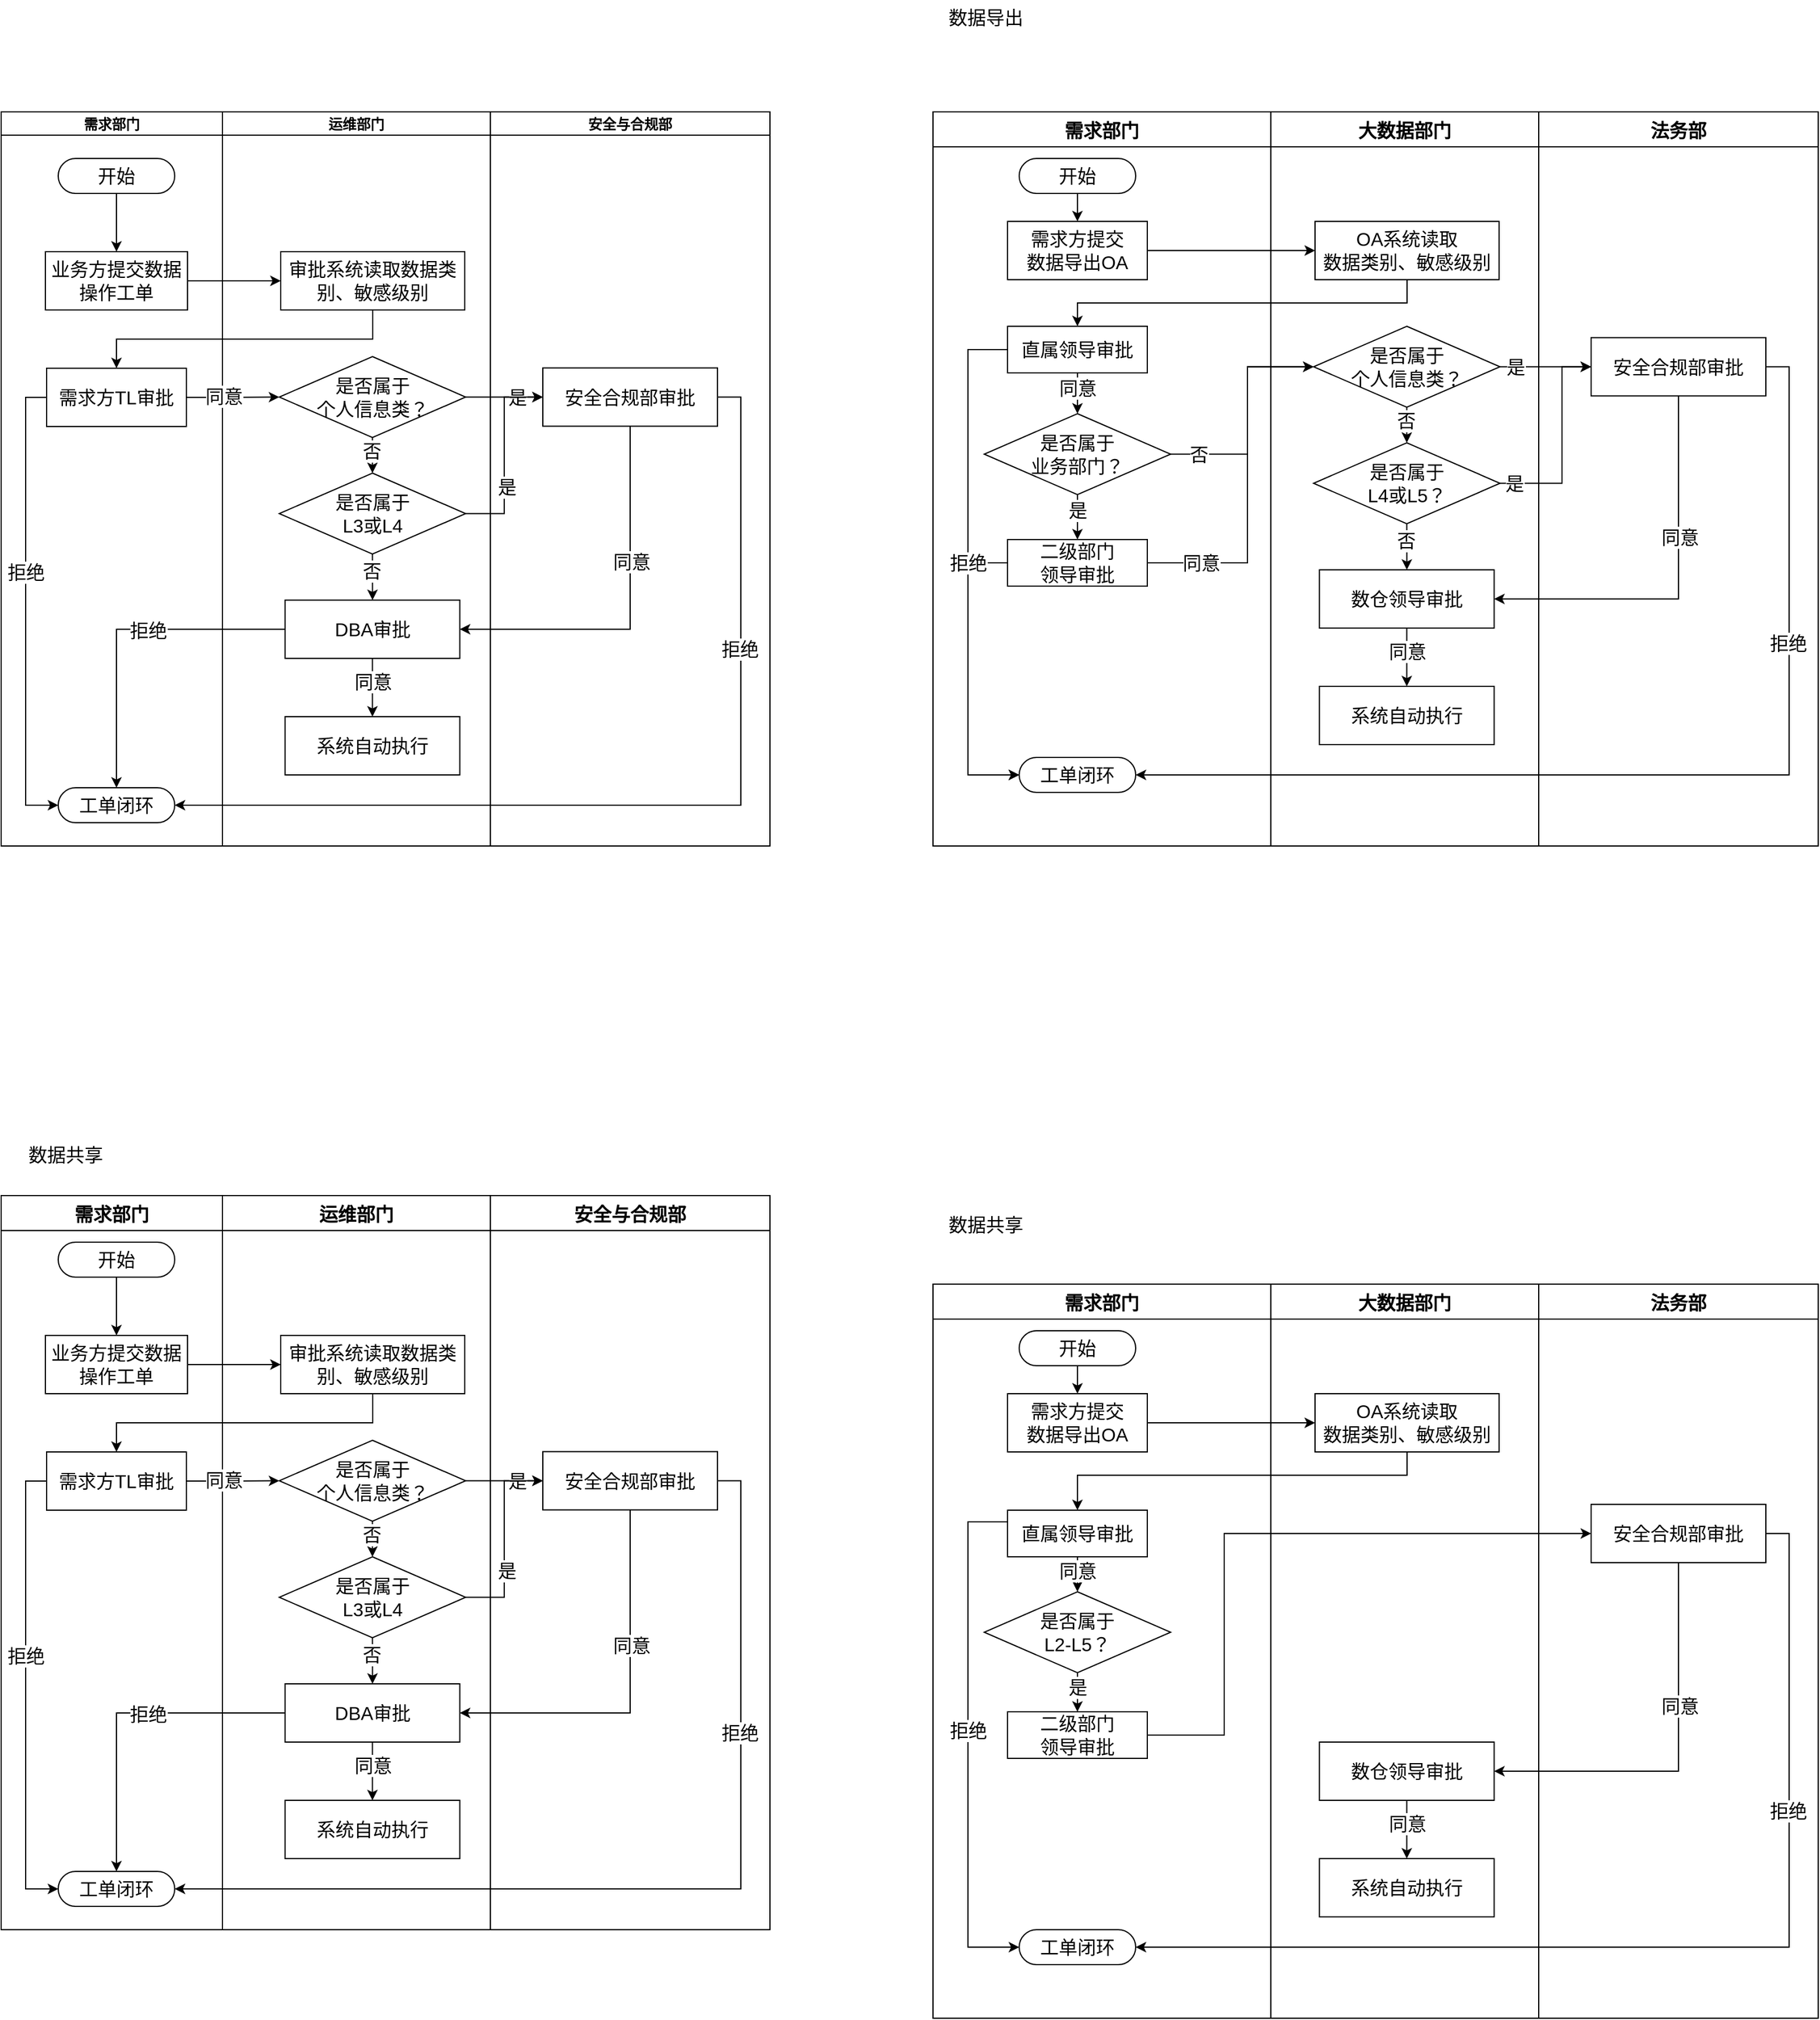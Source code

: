<mxfile version="20.7.3" type="github">
  <diagram id="TG1AjXcc40jafs7zMtt8" name="第 1 页">
    <mxGraphModel dx="1310" dy="879" grid="1" gridSize="10" guides="1" tooltips="1" connect="1" arrows="1" fold="1" page="1" pageScale="1" pageWidth="827" pageHeight="1169" math="0" shadow="0">
      <root>
        <mxCell id="0" />
        <mxCell id="1" parent="0" />
        <mxCell id="PIT-gqg-Esm7uXlDMLW4-11" value="" style="swimlane;childLayout=stackLayout;resizeParent=1;resizeParentMax=0;startSize=0;horizontal=0;horizontalStack=1;" vertex="1" parent="1">
          <mxGeometry x="180" y="680" width="660" height="630" as="geometry" />
        </mxCell>
        <mxCell id="PIT-gqg-Esm7uXlDMLW4-12" value="需求部门" style="swimlane;startSize=20;" vertex="1" parent="PIT-gqg-Esm7uXlDMLW4-11">
          <mxGeometry width="190" height="630" as="geometry" />
        </mxCell>
        <mxCell id="PIT-gqg-Esm7uXlDMLW4-17" value="&lt;font style=&quot;font-size: 16px;&quot;&gt;业务方提交数据操作工单&lt;/font&gt;" style="rounded=0;whiteSpace=wrap;html=1;" vertex="1" parent="PIT-gqg-Esm7uXlDMLW4-12">
          <mxGeometry x="38" y="120" width="122" height="50" as="geometry" />
        </mxCell>
        <mxCell id="PIT-gqg-Esm7uXlDMLW4-28" style="edgeStyle=orthogonalEdgeStyle;rounded=0;orthogonalLoop=1;jettySize=auto;html=1;exitX=0.5;exitY=1;exitDx=0;exitDy=0;fontSize=16;" edge="1" parent="PIT-gqg-Esm7uXlDMLW4-12" source="PIT-gqg-Esm7uXlDMLW4-19" target="PIT-gqg-Esm7uXlDMLW4-17">
          <mxGeometry relative="1" as="geometry" />
        </mxCell>
        <mxCell id="PIT-gqg-Esm7uXlDMLW4-19" value="开始" style="rounded=1;whiteSpace=wrap;html=1;fontSize=16;arcSize=50;" vertex="1" parent="PIT-gqg-Esm7uXlDMLW4-12">
          <mxGeometry x="49" y="40" width="100" height="30" as="geometry" />
        </mxCell>
        <mxCell id="PIT-gqg-Esm7uXlDMLW4-31" style="edgeStyle=orthogonalEdgeStyle;rounded=0;orthogonalLoop=1;jettySize=auto;html=1;exitX=0;exitY=0.5;exitDx=0;exitDy=0;entryX=0;entryY=0.5;entryDx=0;entryDy=0;fontSize=16;" edge="1" parent="PIT-gqg-Esm7uXlDMLW4-12" source="PIT-gqg-Esm7uXlDMLW4-21" target="PIT-gqg-Esm7uXlDMLW4-26">
          <mxGeometry relative="1" as="geometry">
            <Array as="points">
              <mxPoint x="21" y="245" />
              <mxPoint x="21" y="595" />
            </Array>
          </mxGeometry>
        </mxCell>
        <mxCell id="PIT-gqg-Esm7uXlDMLW4-32" value="拒绝" style="edgeLabel;html=1;align=center;verticalAlign=middle;resizable=0;points=[];fontSize=16;" vertex="1" connectable="0" parent="PIT-gqg-Esm7uXlDMLW4-31">
          <mxGeometry x="-0.153" relative="1" as="geometry">
            <mxPoint as="offset" />
          </mxGeometry>
        </mxCell>
        <mxCell id="PIT-gqg-Esm7uXlDMLW4-21" value="&lt;font style=&quot;font-size: 16px;&quot;&gt;需求方TL审批&lt;/font&gt;" style="rounded=0;whiteSpace=wrap;html=1;" vertex="1" parent="PIT-gqg-Esm7uXlDMLW4-12">
          <mxGeometry x="39" y="220" width="120" height="50" as="geometry" />
        </mxCell>
        <mxCell id="PIT-gqg-Esm7uXlDMLW4-26" value="工单闭环" style="rounded=1;whiteSpace=wrap;html=1;fontSize=16;arcSize=50;" vertex="1" parent="PIT-gqg-Esm7uXlDMLW4-12">
          <mxGeometry x="49" y="580" width="100" height="30" as="geometry" />
        </mxCell>
        <mxCell id="PIT-gqg-Esm7uXlDMLW4-13" value="运维部门" style="swimlane;startSize=20;" vertex="1" parent="PIT-gqg-Esm7uXlDMLW4-11">
          <mxGeometry x="190" width="230" height="630" as="geometry" />
        </mxCell>
        <mxCell id="PIT-gqg-Esm7uXlDMLW4-20" value="&lt;font style=&quot;font-size: 16px;&quot;&gt;审批系统读取数据类别、敏感级别&lt;/font&gt;" style="rounded=0;whiteSpace=wrap;html=1;" vertex="1" parent="PIT-gqg-Esm7uXlDMLW4-13">
          <mxGeometry x="50" y="120" width="158" height="50" as="geometry" />
        </mxCell>
        <object label="" id="PIT-gqg-Esm7uXlDMLW4-39">
          <mxCell style="edgeStyle=orthogonalEdgeStyle;rounded=0;orthogonalLoop=1;jettySize=auto;html=1;exitX=0.5;exitY=1;exitDx=0;exitDy=0;entryX=0.5;entryY=0;entryDx=0;entryDy=0;fontSize=16;" edge="1" parent="PIT-gqg-Esm7uXlDMLW4-13" source="PIT-gqg-Esm7uXlDMLW4-22" target="PIT-gqg-Esm7uXlDMLW4-24">
            <mxGeometry relative="1" as="geometry" />
          </mxCell>
        </object>
        <mxCell id="PIT-gqg-Esm7uXlDMLW4-40" value="否" style="edgeLabel;html=1;align=center;verticalAlign=middle;resizable=0;points=[];fontSize=16;" vertex="1" connectable="0" parent="PIT-gqg-Esm7uXlDMLW4-39">
          <mxGeometry x="-0.264" y="-1" relative="1" as="geometry">
            <mxPoint as="offset" />
          </mxGeometry>
        </mxCell>
        <mxCell id="PIT-gqg-Esm7uXlDMLW4-22" value="是否属于&lt;br&gt;个人信息类？" style="rhombus;whiteSpace=wrap;html=1;rounded=0;fontSize=16;" vertex="1" parent="PIT-gqg-Esm7uXlDMLW4-13">
          <mxGeometry x="48.75" y="210" width="160" height="69.5" as="geometry" />
        </mxCell>
        <mxCell id="PIT-gqg-Esm7uXlDMLW4-44" style="edgeStyle=orthogonalEdgeStyle;rounded=0;orthogonalLoop=1;jettySize=auto;html=1;exitX=0.5;exitY=1;exitDx=0;exitDy=0;fontSize=16;" edge="1" parent="PIT-gqg-Esm7uXlDMLW4-13" source="PIT-gqg-Esm7uXlDMLW4-24" target="PIT-gqg-Esm7uXlDMLW4-25">
          <mxGeometry relative="1" as="geometry" />
        </mxCell>
        <mxCell id="PIT-gqg-Esm7uXlDMLW4-45" value="否" style="edgeLabel;html=1;align=center;verticalAlign=middle;resizable=0;points=[];fontSize=16;" vertex="1" connectable="0" parent="PIT-gqg-Esm7uXlDMLW4-44">
          <mxGeometry x="-0.287" y="-1" relative="1" as="geometry">
            <mxPoint as="offset" />
          </mxGeometry>
        </mxCell>
        <mxCell id="PIT-gqg-Esm7uXlDMLW4-24" value="是否属于&lt;br&gt;L3或L4" style="rhombus;whiteSpace=wrap;html=1;rounded=0;fontSize=16;" vertex="1" parent="PIT-gqg-Esm7uXlDMLW4-13">
          <mxGeometry x="48.75" y="310" width="160" height="69.5" as="geometry" />
        </mxCell>
        <mxCell id="PIT-gqg-Esm7uXlDMLW4-46" style="edgeStyle=orthogonalEdgeStyle;rounded=0;orthogonalLoop=1;jettySize=auto;html=1;exitX=0.5;exitY=1;exitDx=0;exitDy=0;entryX=0.5;entryY=0;entryDx=0;entryDy=0;fontSize=16;" edge="1" parent="PIT-gqg-Esm7uXlDMLW4-13" source="PIT-gqg-Esm7uXlDMLW4-25" target="PIT-gqg-Esm7uXlDMLW4-27">
          <mxGeometry relative="1" as="geometry" />
        </mxCell>
        <mxCell id="PIT-gqg-Esm7uXlDMLW4-47" value="同意" style="edgeLabel;html=1;align=center;verticalAlign=middle;resizable=0;points=[];fontSize=16;" vertex="1" connectable="0" parent="PIT-gqg-Esm7uXlDMLW4-46">
          <mxGeometry x="-0.206" relative="1" as="geometry">
            <mxPoint as="offset" />
          </mxGeometry>
        </mxCell>
        <mxCell id="PIT-gqg-Esm7uXlDMLW4-25" value="&lt;span style=&quot;font-size: 16px;&quot;&gt;DBA审批&lt;/span&gt;" style="rounded=0;whiteSpace=wrap;html=1;" vertex="1" parent="PIT-gqg-Esm7uXlDMLW4-13">
          <mxGeometry x="53.75" y="419" width="150" height="50" as="geometry" />
        </mxCell>
        <mxCell id="PIT-gqg-Esm7uXlDMLW4-27" value="&lt;span style=&quot;font-size: 16px;&quot;&gt;系统自动执行&lt;/span&gt;" style="rounded=0;whiteSpace=wrap;html=1;" vertex="1" parent="PIT-gqg-Esm7uXlDMLW4-13">
          <mxGeometry x="53.75" y="519" width="150" height="50" as="geometry" />
        </mxCell>
        <mxCell id="PIT-gqg-Esm7uXlDMLW4-14" value="安全与合规部" style="swimlane;startSize=20;" vertex="1" parent="PIT-gqg-Esm7uXlDMLW4-11">
          <mxGeometry x="420" width="240" height="630" as="geometry" />
        </mxCell>
        <mxCell id="PIT-gqg-Esm7uXlDMLW4-23" value="&lt;span style=&quot;font-size: 16px;&quot;&gt;安全合规部审批&lt;/span&gt;" style="rounded=0;whiteSpace=wrap;html=1;" vertex="1" parent="PIT-gqg-Esm7uXlDMLW4-14">
          <mxGeometry x="45" y="219.75" width="150" height="50" as="geometry" />
        </mxCell>
        <mxCell id="PIT-gqg-Esm7uXlDMLW4-29" style="edgeStyle=orthogonalEdgeStyle;rounded=0;orthogonalLoop=1;jettySize=auto;html=1;exitX=1;exitY=0.5;exitDx=0;exitDy=0;entryX=0;entryY=0.5;entryDx=0;entryDy=0;fontSize=16;" edge="1" parent="PIT-gqg-Esm7uXlDMLW4-11" source="PIT-gqg-Esm7uXlDMLW4-17" target="PIT-gqg-Esm7uXlDMLW4-20">
          <mxGeometry relative="1" as="geometry" />
        </mxCell>
        <mxCell id="PIT-gqg-Esm7uXlDMLW4-30" style="edgeStyle=orthogonalEdgeStyle;rounded=0;orthogonalLoop=1;jettySize=auto;html=1;exitX=0.5;exitY=1;exitDx=0;exitDy=0;entryX=0.5;entryY=0;entryDx=0;entryDy=0;fontSize=16;" edge="1" parent="PIT-gqg-Esm7uXlDMLW4-11" source="PIT-gqg-Esm7uXlDMLW4-20" target="PIT-gqg-Esm7uXlDMLW4-21">
          <mxGeometry relative="1" as="geometry" />
        </mxCell>
        <mxCell id="PIT-gqg-Esm7uXlDMLW4-33" style="edgeStyle=orthogonalEdgeStyle;rounded=0;orthogonalLoop=1;jettySize=auto;html=1;exitX=1;exitY=0.5;exitDx=0;exitDy=0;entryX=0;entryY=0.5;entryDx=0;entryDy=0;fontSize=16;" edge="1" parent="PIT-gqg-Esm7uXlDMLW4-11" source="PIT-gqg-Esm7uXlDMLW4-21" target="PIT-gqg-Esm7uXlDMLW4-22">
          <mxGeometry relative="1" as="geometry" />
        </mxCell>
        <mxCell id="PIT-gqg-Esm7uXlDMLW4-34" value="同意" style="edgeLabel;html=1;align=center;verticalAlign=middle;resizable=0;points=[];fontSize=16;" vertex="1" connectable="0" parent="PIT-gqg-Esm7uXlDMLW4-33">
          <mxGeometry x="-0.215" y="1" relative="1" as="geometry">
            <mxPoint as="offset" />
          </mxGeometry>
        </mxCell>
        <mxCell id="PIT-gqg-Esm7uXlDMLW4-35" style="edgeStyle=orthogonalEdgeStyle;rounded=0;orthogonalLoop=1;jettySize=auto;html=1;exitX=1;exitY=0.5;exitDx=0;exitDy=0;entryX=0;entryY=0.5;entryDx=0;entryDy=0;fontSize=16;" edge="1" parent="PIT-gqg-Esm7uXlDMLW4-11" source="PIT-gqg-Esm7uXlDMLW4-22" target="PIT-gqg-Esm7uXlDMLW4-23">
          <mxGeometry relative="1" as="geometry" />
        </mxCell>
        <mxCell id="PIT-gqg-Esm7uXlDMLW4-36" value="是" style="edgeLabel;html=1;align=center;verticalAlign=middle;resizable=0;points=[];fontSize=16;" vertex="1" connectable="0" parent="PIT-gqg-Esm7uXlDMLW4-35">
          <mxGeometry x="0.309" relative="1" as="geometry">
            <mxPoint as="offset" />
          </mxGeometry>
        </mxCell>
        <mxCell id="PIT-gqg-Esm7uXlDMLW4-37" style="edgeStyle=orthogonalEdgeStyle;rounded=0;orthogonalLoop=1;jettySize=auto;html=1;exitX=1;exitY=0.5;exitDx=0;exitDy=0;entryX=1;entryY=0.5;entryDx=0;entryDy=0;fontSize=16;" edge="1" parent="PIT-gqg-Esm7uXlDMLW4-11" source="PIT-gqg-Esm7uXlDMLW4-23" target="PIT-gqg-Esm7uXlDMLW4-26">
          <mxGeometry relative="1" as="geometry" />
        </mxCell>
        <mxCell id="PIT-gqg-Esm7uXlDMLW4-38" value="拒绝" style="edgeLabel;html=1;align=center;verticalAlign=middle;resizable=0;points=[];fontSize=16;" vertex="1" connectable="0" parent="PIT-gqg-Esm7uXlDMLW4-37">
          <mxGeometry x="-0.449" y="-1" relative="1" as="geometry">
            <mxPoint as="offset" />
          </mxGeometry>
        </mxCell>
        <mxCell id="PIT-gqg-Esm7uXlDMLW4-41" style="edgeStyle=orthogonalEdgeStyle;rounded=0;orthogonalLoop=1;jettySize=auto;html=1;exitX=1;exitY=0.5;exitDx=0;exitDy=0;entryX=0;entryY=0.5;entryDx=0;entryDy=0;fontSize=16;" edge="1" parent="PIT-gqg-Esm7uXlDMLW4-11" source="PIT-gqg-Esm7uXlDMLW4-24" target="PIT-gqg-Esm7uXlDMLW4-23">
          <mxGeometry relative="1" as="geometry" />
        </mxCell>
        <mxCell id="PIT-gqg-Esm7uXlDMLW4-42" value="是" style="edgeLabel;html=1;align=center;verticalAlign=middle;resizable=0;points=[];fontSize=16;" vertex="1" connectable="0" parent="PIT-gqg-Esm7uXlDMLW4-41">
          <mxGeometry x="-0.328" y="-2" relative="1" as="geometry">
            <mxPoint as="offset" />
          </mxGeometry>
        </mxCell>
        <mxCell id="PIT-gqg-Esm7uXlDMLW4-48" style="edgeStyle=orthogonalEdgeStyle;rounded=0;orthogonalLoop=1;jettySize=auto;html=1;exitX=0.5;exitY=1;exitDx=0;exitDy=0;entryX=1;entryY=0.5;entryDx=0;entryDy=0;fontSize=16;" edge="1" parent="PIT-gqg-Esm7uXlDMLW4-11" source="PIT-gqg-Esm7uXlDMLW4-23" target="PIT-gqg-Esm7uXlDMLW4-25">
          <mxGeometry relative="1" as="geometry" />
        </mxCell>
        <mxCell id="PIT-gqg-Esm7uXlDMLW4-49" value="同意" style="edgeLabel;html=1;align=center;verticalAlign=middle;resizable=0;points=[];fontSize=16;" vertex="1" connectable="0" parent="PIT-gqg-Esm7uXlDMLW4-48">
          <mxGeometry x="-0.275" y="1" relative="1" as="geometry">
            <mxPoint as="offset" />
          </mxGeometry>
        </mxCell>
        <mxCell id="PIT-gqg-Esm7uXlDMLW4-50" style="edgeStyle=orthogonalEdgeStyle;rounded=0;orthogonalLoop=1;jettySize=auto;html=1;exitX=0;exitY=0.5;exitDx=0;exitDy=0;entryX=0.5;entryY=0;entryDx=0;entryDy=0;fontSize=16;" edge="1" parent="PIT-gqg-Esm7uXlDMLW4-11" source="PIT-gqg-Esm7uXlDMLW4-25" target="PIT-gqg-Esm7uXlDMLW4-26">
          <mxGeometry relative="1" as="geometry" />
        </mxCell>
        <mxCell id="PIT-gqg-Esm7uXlDMLW4-51" value="拒绝" style="edgeLabel;html=1;align=center;verticalAlign=middle;resizable=0;points=[];fontSize=16;" vertex="1" connectable="0" parent="PIT-gqg-Esm7uXlDMLW4-50">
          <mxGeometry x="-0.161" y="1" relative="1" as="geometry">
            <mxPoint as="offset" />
          </mxGeometry>
        </mxCell>
        <mxCell id="PIT-gqg-Esm7uXlDMLW4-63" value="" style="swimlane;childLayout=stackLayout;resizeParent=1;resizeParentMax=0;startSize=0;horizontal=0;horizontalStack=1;" vertex="1" parent="1">
          <mxGeometry x="980" y="680" width="760" height="630" as="geometry" />
        </mxCell>
        <mxCell id="PIT-gqg-Esm7uXlDMLW4-64" value="需求部门" style="swimlane;startSize=30;fontSize=16;" vertex="1" parent="PIT-gqg-Esm7uXlDMLW4-63">
          <mxGeometry width="290" height="630" as="geometry" />
        </mxCell>
        <mxCell id="PIT-gqg-Esm7uXlDMLW4-65" value="&lt;font style=&quot;font-size: 16px;&quot;&gt;需求方提交&lt;br&gt;数据导出OA&lt;/font&gt;" style="rounded=0;whiteSpace=wrap;html=1;" vertex="1" parent="PIT-gqg-Esm7uXlDMLW4-64">
          <mxGeometry x="64" y="94" width="120" height="50" as="geometry" />
        </mxCell>
        <mxCell id="PIT-gqg-Esm7uXlDMLW4-66" style="edgeStyle=orthogonalEdgeStyle;rounded=0;orthogonalLoop=1;jettySize=auto;html=1;exitX=0.5;exitY=1;exitDx=0;exitDy=0;fontSize=16;" edge="1" parent="PIT-gqg-Esm7uXlDMLW4-64" source="PIT-gqg-Esm7uXlDMLW4-67" target="PIT-gqg-Esm7uXlDMLW4-65">
          <mxGeometry relative="1" as="geometry" />
        </mxCell>
        <mxCell id="PIT-gqg-Esm7uXlDMLW4-67" value="开始" style="rounded=1;whiteSpace=wrap;html=1;fontSize=16;arcSize=50;" vertex="1" parent="PIT-gqg-Esm7uXlDMLW4-64">
          <mxGeometry x="74" y="40" width="100" height="30" as="geometry" />
        </mxCell>
        <mxCell id="PIT-gqg-Esm7uXlDMLW4-71" value="工单闭环" style="rounded=1;whiteSpace=wrap;html=1;fontSize=16;arcSize=50;" vertex="1" parent="PIT-gqg-Esm7uXlDMLW4-64">
          <mxGeometry x="74" y="554" width="100" height="30" as="geometry" />
        </mxCell>
        <mxCell id="PIT-gqg-Esm7uXlDMLW4-103" style="edgeStyle=orthogonalEdgeStyle;rounded=0;orthogonalLoop=1;jettySize=auto;html=1;exitX=0.5;exitY=1;exitDx=0;exitDy=0;entryX=0.5;entryY=0;entryDx=0;entryDy=0;fontSize=16;" edge="1" parent="PIT-gqg-Esm7uXlDMLW4-64" source="PIT-gqg-Esm7uXlDMLW4-100" target="PIT-gqg-Esm7uXlDMLW4-101">
          <mxGeometry relative="1" as="geometry">
            <mxPoint x="124" y="386" as="targetPoint" />
          </mxGeometry>
        </mxCell>
        <mxCell id="PIT-gqg-Esm7uXlDMLW4-104" value="是" style="edgeLabel;html=1;align=center;verticalAlign=middle;resizable=0;points=[];fontSize=16;" vertex="1" connectable="0" parent="PIT-gqg-Esm7uXlDMLW4-103">
          <mxGeometry x="-0.293" relative="1" as="geometry">
            <mxPoint as="offset" />
          </mxGeometry>
        </mxCell>
        <mxCell id="PIT-gqg-Esm7uXlDMLW4-100" value="是否属于&lt;br&gt;业务部门？" style="rhombus;whiteSpace=wrap;html=1;rounded=0;fontSize=16;" vertex="1" parent="PIT-gqg-Esm7uXlDMLW4-64">
          <mxGeometry x="44" y="259" width="160" height="69.5" as="geometry" />
        </mxCell>
        <mxCell id="PIT-gqg-Esm7uXlDMLW4-128" style="edgeStyle=orthogonalEdgeStyle;rounded=0;orthogonalLoop=1;jettySize=auto;html=1;exitX=0;exitY=0.5;exitDx=0;exitDy=0;entryX=0;entryY=0.5;entryDx=0;entryDy=0;fontSize=16;" edge="1" parent="PIT-gqg-Esm7uXlDMLW4-64" source="PIT-gqg-Esm7uXlDMLW4-101" target="PIT-gqg-Esm7uXlDMLW4-71">
          <mxGeometry relative="1" as="geometry">
            <Array as="points">
              <mxPoint x="30" y="387" />
              <mxPoint x="30" y="569" />
            </Array>
          </mxGeometry>
        </mxCell>
        <mxCell id="PIT-gqg-Esm7uXlDMLW4-101" value="&lt;font style=&quot;font-size: 16px;&quot;&gt;二级部门&lt;br&gt;领导审批&lt;/font&gt;" style="rounded=0;whiteSpace=wrap;html=1;" vertex="1" parent="PIT-gqg-Esm7uXlDMLW4-64">
          <mxGeometry x="64" y="367" width="120" height="40" as="geometry" />
        </mxCell>
        <mxCell id="PIT-gqg-Esm7uXlDMLW4-124" style="edgeStyle=orthogonalEdgeStyle;rounded=0;orthogonalLoop=1;jettySize=auto;html=1;exitX=0.5;exitY=1;exitDx=0;exitDy=0;entryX=0.5;entryY=0;entryDx=0;entryDy=0;fontSize=16;" edge="1" parent="PIT-gqg-Esm7uXlDMLW4-64" source="PIT-gqg-Esm7uXlDMLW4-106" target="PIT-gqg-Esm7uXlDMLW4-100">
          <mxGeometry relative="1" as="geometry" />
        </mxCell>
        <mxCell id="PIT-gqg-Esm7uXlDMLW4-127" value="同意" style="edgeLabel;html=1;align=center;verticalAlign=middle;resizable=0;points=[];fontSize=16;" vertex="1" connectable="0" parent="PIT-gqg-Esm7uXlDMLW4-124">
          <mxGeometry x="-0.275" relative="1" as="geometry">
            <mxPoint as="offset" />
          </mxGeometry>
        </mxCell>
        <mxCell id="PIT-gqg-Esm7uXlDMLW4-125" style="edgeStyle=orthogonalEdgeStyle;rounded=0;orthogonalLoop=1;jettySize=auto;html=1;exitX=0;exitY=0.5;exitDx=0;exitDy=0;entryX=0;entryY=0.5;entryDx=0;entryDy=0;fontSize=16;" edge="1" parent="PIT-gqg-Esm7uXlDMLW4-64" source="PIT-gqg-Esm7uXlDMLW4-106" target="PIT-gqg-Esm7uXlDMLW4-71">
          <mxGeometry relative="1" as="geometry">
            <Array as="points">
              <mxPoint x="30" y="204" />
              <mxPoint x="30" y="569" />
            </Array>
          </mxGeometry>
        </mxCell>
        <mxCell id="PIT-gqg-Esm7uXlDMLW4-126" value="拒绝" style="edgeLabel;html=1;align=center;verticalAlign=middle;resizable=0;points=[];fontSize=16;" vertex="1" connectable="0" parent="PIT-gqg-Esm7uXlDMLW4-125">
          <mxGeometry x="0.16" relative="1" as="geometry">
            <mxPoint y="-40" as="offset" />
          </mxGeometry>
        </mxCell>
        <mxCell id="PIT-gqg-Esm7uXlDMLW4-106" value="&lt;font style=&quot;font-size: 16px;&quot;&gt;直属领导审批&lt;/font&gt;" style="rounded=0;whiteSpace=wrap;html=1;" vertex="1" parent="PIT-gqg-Esm7uXlDMLW4-64">
          <mxGeometry x="64" y="184" width="120" height="40" as="geometry" />
        </mxCell>
        <mxCell id="PIT-gqg-Esm7uXlDMLW4-72" value="大数据部门" style="swimlane;startSize=30;fontSize=16;" vertex="1" parent="PIT-gqg-Esm7uXlDMLW4-63">
          <mxGeometry x="290" width="230" height="630" as="geometry" />
        </mxCell>
        <mxCell id="PIT-gqg-Esm7uXlDMLW4-73" value="&lt;font style=&quot;font-size: 16px;&quot;&gt;OA系统读取&lt;br&gt;数据类别、敏感级别&lt;/font&gt;" style="rounded=0;whiteSpace=wrap;html=1;" vertex="1" parent="PIT-gqg-Esm7uXlDMLW4-72">
          <mxGeometry x="38" y="94" width="158" height="50" as="geometry" />
        </mxCell>
        <object label="" id="PIT-gqg-Esm7uXlDMLW4-74">
          <mxCell style="edgeStyle=orthogonalEdgeStyle;rounded=0;orthogonalLoop=1;jettySize=auto;html=1;exitX=0.5;exitY=1;exitDx=0;exitDy=0;entryX=0.5;entryY=0;entryDx=0;entryDy=0;fontSize=16;" edge="1" parent="PIT-gqg-Esm7uXlDMLW4-72" source="PIT-gqg-Esm7uXlDMLW4-76" target="PIT-gqg-Esm7uXlDMLW4-79">
            <mxGeometry relative="1" as="geometry" />
          </mxCell>
        </object>
        <mxCell id="PIT-gqg-Esm7uXlDMLW4-75" value="否" style="edgeLabel;html=1;align=center;verticalAlign=middle;resizable=0;points=[];fontSize=16;" vertex="1" connectable="0" parent="PIT-gqg-Esm7uXlDMLW4-74">
          <mxGeometry x="-0.264" y="-1" relative="1" as="geometry">
            <mxPoint as="offset" />
          </mxGeometry>
        </mxCell>
        <mxCell id="PIT-gqg-Esm7uXlDMLW4-76" value="是否属于&lt;br&gt;个人信息类？" style="rhombus;whiteSpace=wrap;html=1;rounded=0;fontSize=16;" vertex="1" parent="PIT-gqg-Esm7uXlDMLW4-72">
          <mxGeometry x="36.75" y="184" width="160" height="69.5" as="geometry" />
        </mxCell>
        <mxCell id="PIT-gqg-Esm7uXlDMLW4-77" style="edgeStyle=orthogonalEdgeStyle;rounded=0;orthogonalLoop=1;jettySize=auto;html=1;exitX=0.5;exitY=1;exitDx=0;exitDy=0;fontSize=16;" edge="1" parent="PIT-gqg-Esm7uXlDMLW4-72" source="PIT-gqg-Esm7uXlDMLW4-79" target="PIT-gqg-Esm7uXlDMLW4-82">
          <mxGeometry relative="1" as="geometry" />
        </mxCell>
        <mxCell id="PIT-gqg-Esm7uXlDMLW4-78" value="否" style="edgeLabel;html=1;align=center;verticalAlign=middle;resizable=0;points=[];fontSize=16;" vertex="1" connectable="0" parent="PIT-gqg-Esm7uXlDMLW4-77">
          <mxGeometry x="-0.287" y="-1" relative="1" as="geometry">
            <mxPoint as="offset" />
          </mxGeometry>
        </mxCell>
        <mxCell id="PIT-gqg-Esm7uXlDMLW4-79" value="是否属于&lt;br&gt;L4或L5？" style="rhombus;whiteSpace=wrap;html=1;rounded=0;fontSize=16;" vertex="1" parent="PIT-gqg-Esm7uXlDMLW4-72">
          <mxGeometry x="36.75" y="284" width="160" height="69.5" as="geometry" />
        </mxCell>
        <mxCell id="PIT-gqg-Esm7uXlDMLW4-80" style="edgeStyle=orthogonalEdgeStyle;rounded=0;orthogonalLoop=1;jettySize=auto;html=1;exitX=0.5;exitY=1;exitDx=0;exitDy=0;entryX=0.5;entryY=0;entryDx=0;entryDy=0;fontSize=16;" edge="1" parent="PIT-gqg-Esm7uXlDMLW4-72" source="PIT-gqg-Esm7uXlDMLW4-82" target="PIT-gqg-Esm7uXlDMLW4-83">
          <mxGeometry relative="1" as="geometry" />
        </mxCell>
        <mxCell id="PIT-gqg-Esm7uXlDMLW4-81" value="同意" style="edgeLabel;html=1;align=center;verticalAlign=middle;resizable=0;points=[];fontSize=16;" vertex="1" connectable="0" parent="PIT-gqg-Esm7uXlDMLW4-80">
          <mxGeometry x="-0.206" relative="1" as="geometry">
            <mxPoint as="offset" />
          </mxGeometry>
        </mxCell>
        <mxCell id="PIT-gqg-Esm7uXlDMLW4-82" value="&lt;span style=&quot;font-size: 16px;&quot;&gt;数仓领导审批&lt;/span&gt;" style="rounded=0;whiteSpace=wrap;html=1;" vertex="1" parent="PIT-gqg-Esm7uXlDMLW4-72">
          <mxGeometry x="41.75" y="393" width="150" height="50" as="geometry" />
        </mxCell>
        <mxCell id="PIT-gqg-Esm7uXlDMLW4-83" value="&lt;span style=&quot;font-size: 16px;&quot;&gt;系统自动执行&lt;/span&gt;" style="rounded=0;whiteSpace=wrap;html=1;" vertex="1" parent="PIT-gqg-Esm7uXlDMLW4-72">
          <mxGeometry x="41.75" y="493" width="150" height="50" as="geometry" />
        </mxCell>
        <mxCell id="PIT-gqg-Esm7uXlDMLW4-84" value="法务部" style="swimlane;startSize=30;fontSize=16;" vertex="1" parent="PIT-gqg-Esm7uXlDMLW4-63">
          <mxGeometry x="520" width="240" height="630" as="geometry" />
        </mxCell>
        <mxCell id="PIT-gqg-Esm7uXlDMLW4-85" value="&lt;span style=&quot;font-size: 16px;&quot;&gt;安全合规部审批&lt;/span&gt;" style="rounded=0;whiteSpace=wrap;html=1;" vertex="1" parent="PIT-gqg-Esm7uXlDMLW4-84">
          <mxGeometry x="45" y="193.75" width="150" height="50" as="geometry" />
        </mxCell>
        <mxCell id="PIT-gqg-Esm7uXlDMLW4-86" style="edgeStyle=orthogonalEdgeStyle;rounded=0;orthogonalLoop=1;jettySize=auto;html=1;exitX=1;exitY=0.5;exitDx=0;exitDy=0;entryX=0;entryY=0.5;entryDx=0;entryDy=0;fontSize=16;" edge="1" parent="PIT-gqg-Esm7uXlDMLW4-63" source="PIT-gqg-Esm7uXlDMLW4-65" target="PIT-gqg-Esm7uXlDMLW4-73">
          <mxGeometry relative="1" as="geometry" />
        </mxCell>
        <mxCell id="PIT-gqg-Esm7uXlDMLW4-90" style="edgeStyle=orthogonalEdgeStyle;rounded=0;orthogonalLoop=1;jettySize=auto;html=1;exitX=1;exitY=0.5;exitDx=0;exitDy=0;entryX=0;entryY=0.5;entryDx=0;entryDy=0;fontSize=16;" edge="1" parent="PIT-gqg-Esm7uXlDMLW4-63" source="PIT-gqg-Esm7uXlDMLW4-76" target="PIT-gqg-Esm7uXlDMLW4-85">
          <mxGeometry relative="1" as="geometry" />
        </mxCell>
        <mxCell id="PIT-gqg-Esm7uXlDMLW4-91" value="是" style="edgeLabel;html=1;align=center;verticalAlign=middle;resizable=0;points=[];fontSize=16;" vertex="1" connectable="0" parent="PIT-gqg-Esm7uXlDMLW4-90">
          <mxGeometry x="0.309" relative="1" as="geometry">
            <mxPoint x="-38" as="offset" />
          </mxGeometry>
        </mxCell>
        <mxCell id="PIT-gqg-Esm7uXlDMLW4-92" style="edgeStyle=orthogonalEdgeStyle;rounded=0;orthogonalLoop=1;jettySize=auto;html=1;exitX=1;exitY=0.5;exitDx=0;exitDy=0;entryX=1;entryY=0.5;entryDx=0;entryDy=0;fontSize=16;" edge="1" parent="PIT-gqg-Esm7uXlDMLW4-63" source="PIT-gqg-Esm7uXlDMLW4-85" target="PIT-gqg-Esm7uXlDMLW4-71">
          <mxGeometry relative="1" as="geometry" />
        </mxCell>
        <mxCell id="PIT-gqg-Esm7uXlDMLW4-93" value="拒绝" style="edgeLabel;html=1;align=center;verticalAlign=middle;resizable=0;points=[];fontSize=16;" vertex="1" connectable="0" parent="PIT-gqg-Esm7uXlDMLW4-92">
          <mxGeometry x="-0.449" y="-1" relative="1" as="geometry">
            <mxPoint as="offset" />
          </mxGeometry>
        </mxCell>
        <mxCell id="PIT-gqg-Esm7uXlDMLW4-94" style="edgeStyle=orthogonalEdgeStyle;rounded=0;orthogonalLoop=1;jettySize=auto;html=1;exitX=1;exitY=0.5;exitDx=0;exitDy=0;entryX=0;entryY=0.5;entryDx=0;entryDy=0;fontSize=16;" edge="1" parent="PIT-gqg-Esm7uXlDMLW4-63" source="PIT-gqg-Esm7uXlDMLW4-79" target="PIT-gqg-Esm7uXlDMLW4-85">
          <mxGeometry relative="1" as="geometry">
            <Array as="points">
              <mxPoint x="540" y="319" />
              <mxPoint x="540" y="219" />
            </Array>
          </mxGeometry>
        </mxCell>
        <mxCell id="PIT-gqg-Esm7uXlDMLW4-134" value="是" style="edgeLabel;html=1;align=center;verticalAlign=middle;resizable=0;points=[];fontSize=16;" vertex="1" connectable="0" parent="PIT-gqg-Esm7uXlDMLW4-94">
          <mxGeometry x="-0.866" relative="1" as="geometry">
            <mxPoint as="offset" />
          </mxGeometry>
        </mxCell>
        <mxCell id="PIT-gqg-Esm7uXlDMLW4-96" style="edgeStyle=orthogonalEdgeStyle;rounded=0;orthogonalLoop=1;jettySize=auto;html=1;exitX=0.5;exitY=1;exitDx=0;exitDy=0;entryX=1;entryY=0.5;entryDx=0;entryDy=0;fontSize=16;" edge="1" parent="PIT-gqg-Esm7uXlDMLW4-63" source="PIT-gqg-Esm7uXlDMLW4-85" target="PIT-gqg-Esm7uXlDMLW4-82">
          <mxGeometry relative="1" as="geometry" />
        </mxCell>
        <mxCell id="PIT-gqg-Esm7uXlDMLW4-97" value="同意" style="edgeLabel;html=1;align=center;verticalAlign=middle;resizable=0;points=[];fontSize=16;" vertex="1" connectable="0" parent="PIT-gqg-Esm7uXlDMLW4-96">
          <mxGeometry x="-0.275" y="1" relative="1" as="geometry">
            <mxPoint as="offset" />
          </mxGeometry>
        </mxCell>
        <mxCell id="PIT-gqg-Esm7uXlDMLW4-123" style="edgeStyle=orthogonalEdgeStyle;rounded=0;orthogonalLoop=1;jettySize=auto;html=1;exitX=0.5;exitY=1;exitDx=0;exitDy=0;entryX=0.5;entryY=0;entryDx=0;entryDy=0;fontSize=16;" edge="1" parent="PIT-gqg-Esm7uXlDMLW4-63" source="PIT-gqg-Esm7uXlDMLW4-73" target="PIT-gqg-Esm7uXlDMLW4-106">
          <mxGeometry relative="1" as="geometry" />
        </mxCell>
        <mxCell id="PIT-gqg-Esm7uXlDMLW4-129" style="edgeStyle=orthogonalEdgeStyle;rounded=0;orthogonalLoop=1;jettySize=auto;html=1;exitX=1;exitY=0.5;exitDx=0;exitDy=0;entryX=0;entryY=0.5;entryDx=0;entryDy=0;fontSize=16;" edge="1" parent="PIT-gqg-Esm7uXlDMLW4-63" source="PIT-gqg-Esm7uXlDMLW4-100" target="PIT-gqg-Esm7uXlDMLW4-76">
          <mxGeometry relative="1" as="geometry">
            <Array as="points">
              <mxPoint x="270" y="294" />
              <mxPoint x="270" y="219" />
            </Array>
          </mxGeometry>
        </mxCell>
        <mxCell id="PIT-gqg-Esm7uXlDMLW4-131" value="否" style="edgeLabel;html=1;align=center;verticalAlign=middle;resizable=0;points=[];fontSize=16;" vertex="1" connectable="0" parent="PIT-gqg-Esm7uXlDMLW4-129">
          <mxGeometry x="-0.758" relative="1" as="geometry">
            <mxPoint as="offset" />
          </mxGeometry>
        </mxCell>
        <mxCell id="PIT-gqg-Esm7uXlDMLW4-130" style="edgeStyle=orthogonalEdgeStyle;rounded=0;orthogonalLoop=1;jettySize=auto;html=1;exitX=1;exitY=0.5;exitDx=0;exitDy=0;entryX=0;entryY=0.5;entryDx=0;entryDy=0;fontSize=16;" edge="1" parent="PIT-gqg-Esm7uXlDMLW4-63" source="PIT-gqg-Esm7uXlDMLW4-101" target="PIT-gqg-Esm7uXlDMLW4-76">
          <mxGeometry relative="1" as="geometry">
            <Array as="points">
              <mxPoint x="270" y="387" />
              <mxPoint x="270" y="219" />
            </Array>
          </mxGeometry>
        </mxCell>
        <mxCell id="PIT-gqg-Esm7uXlDMLW4-132" value="同意" style="edgeLabel;html=1;align=center;verticalAlign=middle;resizable=0;points=[];fontSize=16;" vertex="1" connectable="0" parent="PIT-gqg-Esm7uXlDMLW4-130">
          <mxGeometry x="-0.811" y="1" relative="1" as="geometry">
            <mxPoint x="16" y="1" as="offset" />
          </mxGeometry>
        </mxCell>
        <mxCell id="PIT-gqg-Esm7uXlDMLW4-135" value="数据导出" style="text;html=1;align=center;verticalAlign=middle;resizable=0;points=[];autosize=1;strokeColor=none;fillColor=none;fontSize=16;" vertex="1" parent="1">
          <mxGeometry x="980" y="584" width="90" height="30" as="geometry" />
        </mxCell>
        <mxCell id="PIT-gqg-Esm7uXlDMLW4-180" value="数据共享" style="text;html=1;align=center;verticalAlign=middle;resizable=0;points=[];autosize=1;strokeColor=none;fillColor=none;fontSize=16;" vertex="1" parent="1">
          <mxGeometry x="190" y="1560" width="90" height="30" as="geometry" />
        </mxCell>
        <mxCell id="PIT-gqg-Esm7uXlDMLW4-181" value="" style="swimlane;childLayout=stackLayout;resizeParent=1;resizeParentMax=0;startSize=0;horizontal=0;horizontalStack=1;" vertex="1" parent="1">
          <mxGeometry x="180" y="1610" width="660" height="630" as="geometry" />
        </mxCell>
        <mxCell id="PIT-gqg-Esm7uXlDMLW4-182" value="需求部门" style="swimlane;startSize=30;fontSize=16;" vertex="1" parent="PIT-gqg-Esm7uXlDMLW4-181">
          <mxGeometry width="190" height="630" as="geometry" />
        </mxCell>
        <mxCell id="PIT-gqg-Esm7uXlDMLW4-183" value="&lt;font style=&quot;font-size: 16px;&quot;&gt;业务方提交数据操作工单&lt;/font&gt;" style="rounded=0;whiteSpace=wrap;html=1;" vertex="1" parent="PIT-gqg-Esm7uXlDMLW4-182">
          <mxGeometry x="38" y="120" width="122" height="50" as="geometry" />
        </mxCell>
        <mxCell id="PIT-gqg-Esm7uXlDMLW4-184" style="edgeStyle=orthogonalEdgeStyle;rounded=0;orthogonalLoop=1;jettySize=auto;html=1;exitX=0.5;exitY=1;exitDx=0;exitDy=0;fontSize=16;" edge="1" parent="PIT-gqg-Esm7uXlDMLW4-182" source="PIT-gqg-Esm7uXlDMLW4-185" target="PIT-gqg-Esm7uXlDMLW4-183">
          <mxGeometry relative="1" as="geometry" />
        </mxCell>
        <mxCell id="PIT-gqg-Esm7uXlDMLW4-185" value="开始" style="rounded=1;whiteSpace=wrap;html=1;fontSize=16;arcSize=50;" vertex="1" parent="PIT-gqg-Esm7uXlDMLW4-182">
          <mxGeometry x="49" y="40" width="100" height="30" as="geometry" />
        </mxCell>
        <mxCell id="PIT-gqg-Esm7uXlDMLW4-186" style="edgeStyle=orthogonalEdgeStyle;rounded=0;orthogonalLoop=1;jettySize=auto;html=1;exitX=0;exitY=0.5;exitDx=0;exitDy=0;entryX=0;entryY=0.5;entryDx=0;entryDy=0;fontSize=16;" edge="1" parent="PIT-gqg-Esm7uXlDMLW4-182" source="PIT-gqg-Esm7uXlDMLW4-188" target="PIT-gqg-Esm7uXlDMLW4-189">
          <mxGeometry relative="1" as="geometry">
            <Array as="points">
              <mxPoint x="21" y="245" />
              <mxPoint x="21" y="595" />
            </Array>
          </mxGeometry>
        </mxCell>
        <mxCell id="PIT-gqg-Esm7uXlDMLW4-187" value="拒绝" style="edgeLabel;html=1;align=center;verticalAlign=middle;resizable=0;points=[];fontSize=16;" vertex="1" connectable="0" parent="PIT-gqg-Esm7uXlDMLW4-186">
          <mxGeometry x="-0.153" relative="1" as="geometry">
            <mxPoint as="offset" />
          </mxGeometry>
        </mxCell>
        <mxCell id="PIT-gqg-Esm7uXlDMLW4-188" value="&lt;font style=&quot;font-size: 16px;&quot;&gt;需求方TL审批&lt;/font&gt;" style="rounded=0;whiteSpace=wrap;html=1;" vertex="1" parent="PIT-gqg-Esm7uXlDMLW4-182">
          <mxGeometry x="39" y="220" width="120" height="50" as="geometry" />
        </mxCell>
        <mxCell id="PIT-gqg-Esm7uXlDMLW4-189" value="工单闭环" style="rounded=1;whiteSpace=wrap;html=1;fontSize=16;arcSize=50;" vertex="1" parent="PIT-gqg-Esm7uXlDMLW4-182">
          <mxGeometry x="49" y="580" width="100" height="30" as="geometry" />
        </mxCell>
        <mxCell id="PIT-gqg-Esm7uXlDMLW4-190" value="运维部门" style="swimlane;startSize=30;fontSize=16;" vertex="1" parent="PIT-gqg-Esm7uXlDMLW4-181">
          <mxGeometry x="190" width="230" height="630" as="geometry" />
        </mxCell>
        <mxCell id="PIT-gqg-Esm7uXlDMLW4-191" value="&lt;font style=&quot;font-size: 16px;&quot;&gt;审批系统读取数据类别、敏感级别&lt;/font&gt;" style="rounded=0;whiteSpace=wrap;html=1;" vertex="1" parent="PIT-gqg-Esm7uXlDMLW4-190">
          <mxGeometry x="50" y="120" width="158" height="50" as="geometry" />
        </mxCell>
        <object label="" id="PIT-gqg-Esm7uXlDMLW4-192">
          <mxCell style="edgeStyle=orthogonalEdgeStyle;rounded=0;orthogonalLoop=1;jettySize=auto;html=1;exitX=0.5;exitY=1;exitDx=0;exitDy=0;entryX=0.5;entryY=0;entryDx=0;entryDy=0;fontSize=16;" edge="1" parent="PIT-gqg-Esm7uXlDMLW4-190" source="PIT-gqg-Esm7uXlDMLW4-194" target="PIT-gqg-Esm7uXlDMLW4-197">
            <mxGeometry relative="1" as="geometry" />
          </mxCell>
        </object>
        <mxCell id="PIT-gqg-Esm7uXlDMLW4-193" value="否" style="edgeLabel;html=1;align=center;verticalAlign=middle;resizable=0;points=[];fontSize=16;" vertex="1" connectable="0" parent="PIT-gqg-Esm7uXlDMLW4-192">
          <mxGeometry x="-0.264" y="-1" relative="1" as="geometry">
            <mxPoint as="offset" />
          </mxGeometry>
        </mxCell>
        <mxCell id="PIT-gqg-Esm7uXlDMLW4-194" value="是否属于&lt;br&gt;个人信息类？" style="rhombus;whiteSpace=wrap;html=1;rounded=0;fontSize=16;" vertex="1" parent="PIT-gqg-Esm7uXlDMLW4-190">
          <mxGeometry x="48.75" y="210" width="160" height="69.5" as="geometry" />
        </mxCell>
        <mxCell id="PIT-gqg-Esm7uXlDMLW4-195" style="edgeStyle=orthogonalEdgeStyle;rounded=0;orthogonalLoop=1;jettySize=auto;html=1;exitX=0.5;exitY=1;exitDx=0;exitDy=0;fontSize=16;" edge="1" parent="PIT-gqg-Esm7uXlDMLW4-190" source="PIT-gqg-Esm7uXlDMLW4-197" target="PIT-gqg-Esm7uXlDMLW4-200">
          <mxGeometry relative="1" as="geometry" />
        </mxCell>
        <mxCell id="PIT-gqg-Esm7uXlDMLW4-196" value="否" style="edgeLabel;html=1;align=center;verticalAlign=middle;resizable=0;points=[];fontSize=16;" vertex="1" connectable="0" parent="PIT-gqg-Esm7uXlDMLW4-195">
          <mxGeometry x="-0.287" y="-1" relative="1" as="geometry">
            <mxPoint as="offset" />
          </mxGeometry>
        </mxCell>
        <mxCell id="PIT-gqg-Esm7uXlDMLW4-197" value="是否属于&lt;br&gt;L3或L4" style="rhombus;whiteSpace=wrap;html=1;rounded=0;fontSize=16;" vertex="1" parent="PIT-gqg-Esm7uXlDMLW4-190">
          <mxGeometry x="48.75" y="310" width="160" height="69.5" as="geometry" />
        </mxCell>
        <mxCell id="PIT-gqg-Esm7uXlDMLW4-198" style="edgeStyle=orthogonalEdgeStyle;rounded=0;orthogonalLoop=1;jettySize=auto;html=1;exitX=0.5;exitY=1;exitDx=0;exitDy=0;entryX=0.5;entryY=0;entryDx=0;entryDy=0;fontSize=16;" edge="1" parent="PIT-gqg-Esm7uXlDMLW4-190" source="PIT-gqg-Esm7uXlDMLW4-200" target="PIT-gqg-Esm7uXlDMLW4-201">
          <mxGeometry relative="1" as="geometry" />
        </mxCell>
        <mxCell id="PIT-gqg-Esm7uXlDMLW4-199" value="同意" style="edgeLabel;html=1;align=center;verticalAlign=middle;resizable=0;points=[];fontSize=16;" vertex="1" connectable="0" parent="PIT-gqg-Esm7uXlDMLW4-198">
          <mxGeometry x="-0.206" relative="1" as="geometry">
            <mxPoint as="offset" />
          </mxGeometry>
        </mxCell>
        <mxCell id="PIT-gqg-Esm7uXlDMLW4-200" value="&lt;span style=&quot;font-size: 16px;&quot;&gt;DBA审批&lt;/span&gt;" style="rounded=0;whiteSpace=wrap;html=1;" vertex="1" parent="PIT-gqg-Esm7uXlDMLW4-190">
          <mxGeometry x="53.75" y="419" width="150" height="50" as="geometry" />
        </mxCell>
        <mxCell id="PIT-gqg-Esm7uXlDMLW4-201" value="&lt;span style=&quot;font-size: 16px;&quot;&gt;系统自动执行&lt;/span&gt;" style="rounded=0;whiteSpace=wrap;html=1;" vertex="1" parent="PIT-gqg-Esm7uXlDMLW4-190">
          <mxGeometry x="53.75" y="519" width="150" height="50" as="geometry" />
        </mxCell>
        <mxCell id="PIT-gqg-Esm7uXlDMLW4-202" value="安全与合规部" style="swimlane;startSize=30;fontSize=16;" vertex="1" parent="PIT-gqg-Esm7uXlDMLW4-181">
          <mxGeometry x="420" width="240" height="630" as="geometry" />
        </mxCell>
        <mxCell id="PIT-gqg-Esm7uXlDMLW4-203" value="&lt;span style=&quot;font-size: 16px;&quot;&gt;安全合规部审批&lt;/span&gt;" style="rounded=0;whiteSpace=wrap;html=1;" vertex="1" parent="PIT-gqg-Esm7uXlDMLW4-202">
          <mxGeometry x="45" y="219.75" width="150" height="50" as="geometry" />
        </mxCell>
        <mxCell id="PIT-gqg-Esm7uXlDMLW4-204" style="edgeStyle=orthogonalEdgeStyle;rounded=0;orthogonalLoop=1;jettySize=auto;html=1;exitX=1;exitY=0.5;exitDx=0;exitDy=0;entryX=0;entryY=0.5;entryDx=0;entryDy=0;fontSize=16;" edge="1" parent="PIT-gqg-Esm7uXlDMLW4-181" source="PIT-gqg-Esm7uXlDMLW4-183" target="PIT-gqg-Esm7uXlDMLW4-191">
          <mxGeometry relative="1" as="geometry" />
        </mxCell>
        <mxCell id="PIT-gqg-Esm7uXlDMLW4-205" style="edgeStyle=orthogonalEdgeStyle;rounded=0;orthogonalLoop=1;jettySize=auto;html=1;exitX=0.5;exitY=1;exitDx=0;exitDy=0;entryX=0.5;entryY=0;entryDx=0;entryDy=0;fontSize=16;" edge="1" parent="PIT-gqg-Esm7uXlDMLW4-181" source="PIT-gqg-Esm7uXlDMLW4-191" target="PIT-gqg-Esm7uXlDMLW4-188">
          <mxGeometry relative="1" as="geometry" />
        </mxCell>
        <mxCell id="PIT-gqg-Esm7uXlDMLW4-206" style="edgeStyle=orthogonalEdgeStyle;rounded=0;orthogonalLoop=1;jettySize=auto;html=1;exitX=1;exitY=0.5;exitDx=0;exitDy=0;entryX=0;entryY=0.5;entryDx=0;entryDy=0;fontSize=16;" edge="1" parent="PIT-gqg-Esm7uXlDMLW4-181" source="PIT-gqg-Esm7uXlDMLW4-188" target="PIT-gqg-Esm7uXlDMLW4-194">
          <mxGeometry relative="1" as="geometry" />
        </mxCell>
        <mxCell id="PIT-gqg-Esm7uXlDMLW4-207" value="同意" style="edgeLabel;html=1;align=center;verticalAlign=middle;resizable=0;points=[];fontSize=16;" vertex="1" connectable="0" parent="PIT-gqg-Esm7uXlDMLW4-206">
          <mxGeometry x="-0.215" y="1" relative="1" as="geometry">
            <mxPoint as="offset" />
          </mxGeometry>
        </mxCell>
        <mxCell id="PIT-gqg-Esm7uXlDMLW4-208" style="edgeStyle=orthogonalEdgeStyle;rounded=0;orthogonalLoop=1;jettySize=auto;html=1;exitX=1;exitY=0.5;exitDx=0;exitDy=0;entryX=0;entryY=0.5;entryDx=0;entryDy=0;fontSize=16;" edge="1" parent="PIT-gqg-Esm7uXlDMLW4-181" source="PIT-gqg-Esm7uXlDMLW4-194" target="PIT-gqg-Esm7uXlDMLW4-203">
          <mxGeometry relative="1" as="geometry" />
        </mxCell>
        <mxCell id="PIT-gqg-Esm7uXlDMLW4-209" value="是" style="edgeLabel;html=1;align=center;verticalAlign=middle;resizable=0;points=[];fontSize=16;" vertex="1" connectable="0" parent="PIT-gqg-Esm7uXlDMLW4-208">
          <mxGeometry x="0.309" relative="1" as="geometry">
            <mxPoint as="offset" />
          </mxGeometry>
        </mxCell>
        <mxCell id="PIT-gqg-Esm7uXlDMLW4-210" style="edgeStyle=orthogonalEdgeStyle;rounded=0;orthogonalLoop=1;jettySize=auto;html=1;exitX=1;exitY=0.5;exitDx=0;exitDy=0;entryX=1;entryY=0.5;entryDx=0;entryDy=0;fontSize=16;" edge="1" parent="PIT-gqg-Esm7uXlDMLW4-181" source="PIT-gqg-Esm7uXlDMLW4-203" target="PIT-gqg-Esm7uXlDMLW4-189">
          <mxGeometry relative="1" as="geometry" />
        </mxCell>
        <mxCell id="PIT-gqg-Esm7uXlDMLW4-211" value="拒绝" style="edgeLabel;html=1;align=center;verticalAlign=middle;resizable=0;points=[];fontSize=16;" vertex="1" connectable="0" parent="PIT-gqg-Esm7uXlDMLW4-210">
          <mxGeometry x="-0.449" y="-1" relative="1" as="geometry">
            <mxPoint as="offset" />
          </mxGeometry>
        </mxCell>
        <mxCell id="PIT-gqg-Esm7uXlDMLW4-212" style="edgeStyle=orthogonalEdgeStyle;rounded=0;orthogonalLoop=1;jettySize=auto;html=1;exitX=1;exitY=0.5;exitDx=0;exitDy=0;entryX=0;entryY=0.5;entryDx=0;entryDy=0;fontSize=16;" edge="1" parent="PIT-gqg-Esm7uXlDMLW4-181" source="PIT-gqg-Esm7uXlDMLW4-197" target="PIT-gqg-Esm7uXlDMLW4-203">
          <mxGeometry relative="1" as="geometry" />
        </mxCell>
        <mxCell id="PIT-gqg-Esm7uXlDMLW4-213" value="是" style="edgeLabel;html=1;align=center;verticalAlign=middle;resizable=0;points=[];fontSize=16;" vertex="1" connectable="0" parent="PIT-gqg-Esm7uXlDMLW4-212">
          <mxGeometry x="-0.328" y="-2" relative="1" as="geometry">
            <mxPoint as="offset" />
          </mxGeometry>
        </mxCell>
        <mxCell id="PIT-gqg-Esm7uXlDMLW4-214" style="edgeStyle=orthogonalEdgeStyle;rounded=0;orthogonalLoop=1;jettySize=auto;html=1;exitX=0.5;exitY=1;exitDx=0;exitDy=0;entryX=1;entryY=0.5;entryDx=0;entryDy=0;fontSize=16;" edge="1" parent="PIT-gqg-Esm7uXlDMLW4-181" source="PIT-gqg-Esm7uXlDMLW4-203" target="PIT-gqg-Esm7uXlDMLW4-200">
          <mxGeometry relative="1" as="geometry" />
        </mxCell>
        <mxCell id="PIT-gqg-Esm7uXlDMLW4-215" value="同意" style="edgeLabel;html=1;align=center;verticalAlign=middle;resizable=0;points=[];fontSize=16;" vertex="1" connectable="0" parent="PIT-gqg-Esm7uXlDMLW4-214">
          <mxGeometry x="-0.275" y="1" relative="1" as="geometry">
            <mxPoint as="offset" />
          </mxGeometry>
        </mxCell>
        <mxCell id="PIT-gqg-Esm7uXlDMLW4-216" style="edgeStyle=orthogonalEdgeStyle;rounded=0;orthogonalLoop=1;jettySize=auto;html=1;exitX=0;exitY=0.5;exitDx=0;exitDy=0;entryX=0.5;entryY=0;entryDx=0;entryDy=0;fontSize=16;" edge="1" parent="PIT-gqg-Esm7uXlDMLW4-181" source="PIT-gqg-Esm7uXlDMLW4-200" target="PIT-gqg-Esm7uXlDMLW4-189">
          <mxGeometry relative="1" as="geometry" />
        </mxCell>
        <mxCell id="PIT-gqg-Esm7uXlDMLW4-217" value="拒绝" style="edgeLabel;html=1;align=center;verticalAlign=middle;resizable=0;points=[];fontSize=16;" vertex="1" connectable="0" parent="PIT-gqg-Esm7uXlDMLW4-216">
          <mxGeometry x="-0.161" y="1" relative="1" as="geometry">
            <mxPoint as="offset" />
          </mxGeometry>
        </mxCell>
        <mxCell id="PIT-gqg-Esm7uXlDMLW4-218" value="" style="swimlane;childLayout=stackLayout;resizeParent=1;resizeParentMax=0;startSize=0;horizontal=0;horizontalStack=1;" vertex="1" parent="1">
          <mxGeometry x="980" y="1686" width="760" height="630" as="geometry" />
        </mxCell>
        <mxCell id="PIT-gqg-Esm7uXlDMLW4-219" value="需求部门" style="swimlane;startSize=30;fontSize=16;" vertex="1" parent="PIT-gqg-Esm7uXlDMLW4-218">
          <mxGeometry width="290" height="630" as="geometry" />
        </mxCell>
        <mxCell id="PIT-gqg-Esm7uXlDMLW4-220" value="&lt;font style=&quot;font-size: 16px;&quot;&gt;需求方提交&lt;br&gt;数据导出OA&lt;/font&gt;" style="rounded=0;whiteSpace=wrap;html=1;" vertex="1" parent="PIT-gqg-Esm7uXlDMLW4-219">
          <mxGeometry x="64" y="94" width="120" height="50" as="geometry" />
        </mxCell>
        <mxCell id="PIT-gqg-Esm7uXlDMLW4-221" style="edgeStyle=orthogonalEdgeStyle;rounded=0;orthogonalLoop=1;jettySize=auto;html=1;exitX=0.5;exitY=1;exitDx=0;exitDy=0;fontSize=16;" edge="1" parent="PIT-gqg-Esm7uXlDMLW4-219" source="PIT-gqg-Esm7uXlDMLW4-222" target="PIT-gqg-Esm7uXlDMLW4-220">
          <mxGeometry relative="1" as="geometry" />
        </mxCell>
        <mxCell id="PIT-gqg-Esm7uXlDMLW4-222" value="开始" style="rounded=1;whiteSpace=wrap;html=1;fontSize=16;arcSize=50;" vertex="1" parent="PIT-gqg-Esm7uXlDMLW4-219">
          <mxGeometry x="74" y="40" width="100" height="30" as="geometry" />
        </mxCell>
        <mxCell id="PIT-gqg-Esm7uXlDMLW4-223" value="工单闭环" style="rounded=1;whiteSpace=wrap;html=1;fontSize=16;arcSize=50;" vertex="1" parent="PIT-gqg-Esm7uXlDMLW4-219">
          <mxGeometry x="74" y="554" width="100" height="30" as="geometry" />
        </mxCell>
        <mxCell id="PIT-gqg-Esm7uXlDMLW4-228" value="&lt;font style=&quot;font-size: 16px;&quot;&gt;二级部门&lt;br&gt;领导审批&lt;/font&gt;" style="rounded=0;whiteSpace=wrap;html=1;" vertex="1" parent="PIT-gqg-Esm7uXlDMLW4-219">
          <mxGeometry x="64" y="367" width="120" height="40" as="geometry" />
        </mxCell>
        <mxCell id="PIT-gqg-Esm7uXlDMLW4-231" style="edgeStyle=orthogonalEdgeStyle;rounded=0;orthogonalLoop=1;jettySize=auto;html=1;exitX=0;exitY=0.5;exitDx=0;exitDy=0;entryX=0;entryY=0.5;entryDx=0;entryDy=0;fontSize=16;" edge="1" parent="PIT-gqg-Esm7uXlDMLW4-219" source="PIT-gqg-Esm7uXlDMLW4-233" target="PIT-gqg-Esm7uXlDMLW4-223">
          <mxGeometry relative="1" as="geometry">
            <Array as="points">
              <mxPoint x="30" y="204" />
              <mxPoint x="30" y="569" />
            </Array>
          </mxGeometry>
        </mxCell>
        <mxCell id="PIT-gqg-Esm7uXlDMLW4-232" value="拒绝" style="edgeLabel;html=1;align=center;verticalAlign=middle;resizable=0;points=[];fontSize=16;" vertex="1" connectable="0" parent="PIT-gqg-Esm7uXlDMLW4-231">
          <mxGeometry x="0.16" relative="1" as="geometry">
            <mxPoint y="-40" as="offset" />
          </mxGeometry>
        </mxCell>
        <mxCell id="PIT-gqg-Esm7uXlDMLW4-268" style="edgeStyle=orthogonalEdgeStyle;rounded=0;orthogonalLoop=1;jettySize=auto;html=1;exitX=0.5;exitY=1;exitDx=0;exitDy=0;entryX=0.5;entryY=0;entryDx=0;entryDy=0;fontSize=16;" edge="1" parent="PIT-gqg-Esm7uXlDMLW4-219" source="PIT-gqg-Esm7uXlDMLW4-233" target="PIT-gqg-Esm7uXlDMLW4-267">
          <mxGeometry relative="1" as="geometry" />
        </mxCell>
        <mxCell id="PIT-gqg-Esm7uXlDMLW4-270" value="同意" style="edgeLabel;html=1;align=center;verticalAlign=middle;resizable=0;points=[];fontSize=16;" vertex="1" connectable="0" parent="PIT-gqg-Esm7uXlDMLW4-268">
          <mxGeometry x="-0.239" relative="1" as="geometry">
            <mxPoint as="offset" />
          </mxGeometry>
        </mxCell>
        <mxCell id="PIT-gqg-Esm7uXlDMLW4-233" value="&lt;font style=&quot;font-size: 16px;&quot;&gt;直属领导审批&lt;/font&gt;" style="rounded=0;whiteSpace=wrap;html=1;" vertex="1" parent="PIT-gqg-Esm7uXlDMLW4-219">
          <mxGeometry x="64" y="194" width="120" height="40" as="geometry" />
        </mxCell>
        <mxCell id="PIT-gqg-Esm7uXlDMLW4-269" style="edgeStyle=orthogonalEdgeStyle;rounded=0;orthogonalLoop=1;jettySize=auto;html=1;exitX=0.5;exitY=1;exitDx=0;exitDy=0;fontSize=16;" edge="1" parent="PIT-gqg-Esm7uXlDMLW4-219" source="PIT-gqg-Esm7uXlDMLW4-267" target="PIT-gqg-Esm7uXlDMLW4-228">
          <mxGeometry relative="1" as="geometry" />
        </mxCell>
        <mxCell id="PIT-gqg-Esm7uXlDMLW4-271" value="是" style="edgeLabel;html=1;align=center;verticalAlign=middle;resizable=0;points=[];fontSize=16;" vertex="1" connectable="0" parent="PIT-gqg-Esm7uXlDMLW4-269">
          <mxGeometry x="-0.657" relative="1" as="geometry">
            <mxPoint y="4" as="offset" />
          </mxGeometry>
        </mxCell>
        <mxCell id="PIT-gqg-Esm7uXlDMLW4-267" value="是否属于&lt;br style=&quot;border-color: var(--border-color);&quot;&gt;L2-L5？" style="rhombus;whiteSpace=wrap;html=1;rounded=0;fontSize=16;" vertex="1" parent="PIT-gqg-Esm7uXlDMLW4-219">
          <mxGeometry x="44" y="264" width="160" height="69.5" as="geometry" />
        </mxCell>
        <mxCell id="PIT-gqg-Esm7uXlDMLW4-234" value="大数据部门" style="swimlane;startSize=30;fontSize=16;" vertex="1" parent="PIT-gqg-Esm7uXlDMLW4-218">
          <mxGeometry x="290" width="230" height="630" as="geometry" />
        </mxCell>
        <mxCell id="PIT-gqg-Esm7uXlDMLW4-235" value="&lt;font style=&quot;font-size: 16px;&quot;&gt;OA系统读取&lt;br&gt;数据类别、敏感级别&lt;/font&gt;" style="rounded=0;whiteSpace=wrap;html=1;" vertex="1" parent="PIT-gqg-Esm7uXlDMLW4-234">
          <mxGeometry x="38" y="94" width="158" height="50" as="geometry" />
        </mxCell>
        <mxCell id="PIT-gqg-Esm7uXlDMLW4-242" style="edgeStyle=orthogonalEdgeStyle;rounded=0;orthogonalLoop=1;jettySize=auto;html=1;exitX=0.5;exitY=1;exitDx=0;exitDy=0;entryX=0.5;entryY=0;entryDx=0;entryDy=0;fontSize=16;" edge="1" parent="PIT-gqg-Esm7uXlDMLW4-234" source="PIT-gqg-Esm7uXlDMLW4-244" target="PIT-gqg-Esm7uXlDMLW4-245">
          <mxGeometry relative="1" as="geometry" />
        </mxCell>
        <mxCell id="PIT-gqg-Esm7uXlDMLW4-243" value="同意" style="edgeLabel;html=1;align=center;verticalAlign=middle;resizable=0;points=[];fontSize=16;" vertex="1" connectable="0" parent="PIT-gqg-Esm7uXlDMLW4-242">
          <mxGeometry x="-0.206" relative="1" as="geometry">
            <mxPoint as="offset" />
          </mxGeometry>
        </mxCell>
        <mxCell id="PIT-gqg-Esm7uXlDMLW4-244" value="&lt;span style=&quot;font-size: 16px;&quot;&gt;数仓领导审批&lt;/span&gt;" style="rounded=0;whiteSpace=wrap;html=1;" vertex="1" parent="PIT-gqg-Esm7uXlDMLW4-234">
          <mxGeometry x="41.75" y="393" width="150" height="50" as="geometry" />
        </mxCell>
        <mxCell id="PIT-gqg-Esm7uXlDMLW4-245" value="&lt;span style=&quot;font-size: 16px;&quot;&gt;系统自动执行&lt;/span&gt;" style="rounded=0;whiteSpace=wrap;html=1;" vertex="1" parent="PIT-gqg-Esm7uXlDMLW4-234">
          <mxGeometry x="41.75" y="493" width="150" height="50" as="geometry" />
        </mxCell>
        <mxCell id="PIT-gqg-Esm7uXlDMLW4-246" value="法务部" style="swimlane;startSize=30;fontSize=16;" vertex="1" parent="PIT-gqg-Esm7uXlDMLW4-218">
          <mxGeometry x="520" width="240" height="630" as="geometry" />
        </mxCell>
        <mxCell id="PIT-gqg-Esm7uXlDMLW4-247" value="&lt;span style=&quot;font-size: 16px;&quot;&gt;安全合规部审批&lt;/span&gt;" style="rounded=0;whiteSpace=wrap;html=1;" vertex="1" parent="PIT-gqg-Esm7uXlDMLW4-246">
          <mxGeometry x="45" y="189" width="150" height="50" as="geometry" />
        </mxCell>
        <mxCell id="PIT-gqg-Esm7uXlDMLW4-248" style="edgeStyle=orthogonalEdgeStyle;rounded=0;orthogonalLoop=1;jettySize=auto;html=1;exitX=1;exitY=0.5;exitDx=0;exitDy=0;entryX=0;entryY=0.5;entryDx=0;entryDy=0;fontSize=16;" edge="1" parent="PIT-gqg-Esm7uXlDMLW4-218" source="PIT-gqg-Esm7uXlDMLW4-220" target="PIT-gqg-Esm7uXlDMLW4-235">
          <mxGeometry relative="1" as="geometry" />
        </mxCell>
        <mxCell id="PIT-gqg-Esm7uXlDMLW4-251" style="edgeStyle=orthogonalEdgeStyle;rounded=0;orthogonalLoop=1;jettySize=auto;html=1;exitX=1;exitY=0.5;exitDx=0;exitDy=0;entryX=1;entryY=0.5;entryDx=0;entryDy=0;fontSize=16;" edge="1" parent="PIT-gqg-Esm7uXlDMLW4-218" source="PIT-gqg-Esm7uXlDMLW4-247" target="PIT-gqg-Esm7uXlDMLW4-223">
          <mxGeometry relative="1" as="geometry" />
        </mxCell>
        <mxCell id="PIT-gqg-Esm7uXlDMLW4-252" value="拒绝" style="edgeLabel;html=1;align=center;verticalAlign=middle;resizable=0;points=[];fontSize=16;" vertex="1" connectable="0" parent="PIT-gqg-Esm7uXlDMLW4-251">
          <mxGeometry x="-0.449" y="-1" relative="1" as="geometry">
            <mxPoint as="offset" />
          </mxGeometry>
        </mxCell>
        <mxCell id="PIT-gqg-Esm7uXlDMLW4-255" style="edgeStyle=orthogonalEdgeStyle;rounded=0;orthogonalLoop=1;jettySize=auto;html=1;exitX=0.5;exitY=1;exitDx=0;exitDy=0;entryX=1;entryY=0.5;entryDx=0;entryDy=0;fontSize=16;" edge="1" parent="PIT-gqg-Esm7uXlDMLW4-218" source="PIT-gqg-Esm7uXlDMLW4-247" target="PIT-gqg-Esm7uXlDMLW4-244">
          <mxGeometry relative="1" as="geometry" />
        </mxCell>
        <mxCell id="PIT-gqg-Esm7uXlDMLW4-256" value="同意" style="edgeLabel;html=1;align=center;verticalAlign=middle;resizable=0;points=[];fontSize=16;" vertex="1" connectable="0" parent="PIT-gqg-Esm7uXlDMLW4-255">
          <mxGeometry x="-0.275" y="1" relative="1" as="geometry">
            <mxPoint as="offset" />
          </mxGeometry>
        </mxCell>
        <mxCell id="PIT-gqg-Esm7uXlDMLW4-257" style="edgeStyle=orthogonalEdgeStyle;rounded=0;orthogonalLoop=1;jettySize=auto;html=1;exitX=0.5;exitY=1;exitDx=0;exitDy=0;entryX=0.5;entryY=0;entryDx=0;entryDy=0;fontSize=16;" edge="1" parent="PIT-gqg-Esm7uXlDMLW4-218" source="PIT-gqg-Esm7uXlDMLW4-235" target="PIT-gqg-Esm7uXlDMLW4-233">
          <mxGeometry relative="1" as="geometry">
            <Array as="points">
              <mxPoint x="407" y="164" />
              <mxPoint x="124" y="164" />
            </Array>
          </mxGeometry>
        </mxCell>
        <mxCell id="PIT-gqg-Esm7uXlDMLW4-273" style="edgeStyle=orthogonalEdgeStyle;rounded=0;orthogonalLoop=1;jettySize=auto;html=1;exitX=1;exitY=0.5;exitDx=0;exitDy=0;entryX=0;entryY=0.5;entryDx=0;entryDy=0;fontSize=16;" edge="1" parent="PIT-gqg-Esm7uXlDMLW4-218" source="PIT-gqg-Esm7uXlDMLW4-228" target="PIT-gqg-Esm7uXlDMLW4-247">
          <mxGeometry relative="1" as="geometry">
            <Array as="points">
              <mxPoint x="250" y="387" />
              <mxPoint x="250" y="214" />
            </Array>
          </mxGeometry>
        </mxCell>
        <mxCell id="PIT-gqg-Esm7uXlDMLW4-262" value="数据共享" style="text;html=1;align=center;verticalAlign=middle;resizable=0;points=[];autosize=1;strokeColor=none;fillColor=none;fontSize=16;" vertex="1" parent="1">
          <mxGeometry x="980" y="1620" width="90" height="30" as="geometry" />
        </mxCell>
      </root>
    </mxGraphModel>
  </diagram>
</mxfile>
